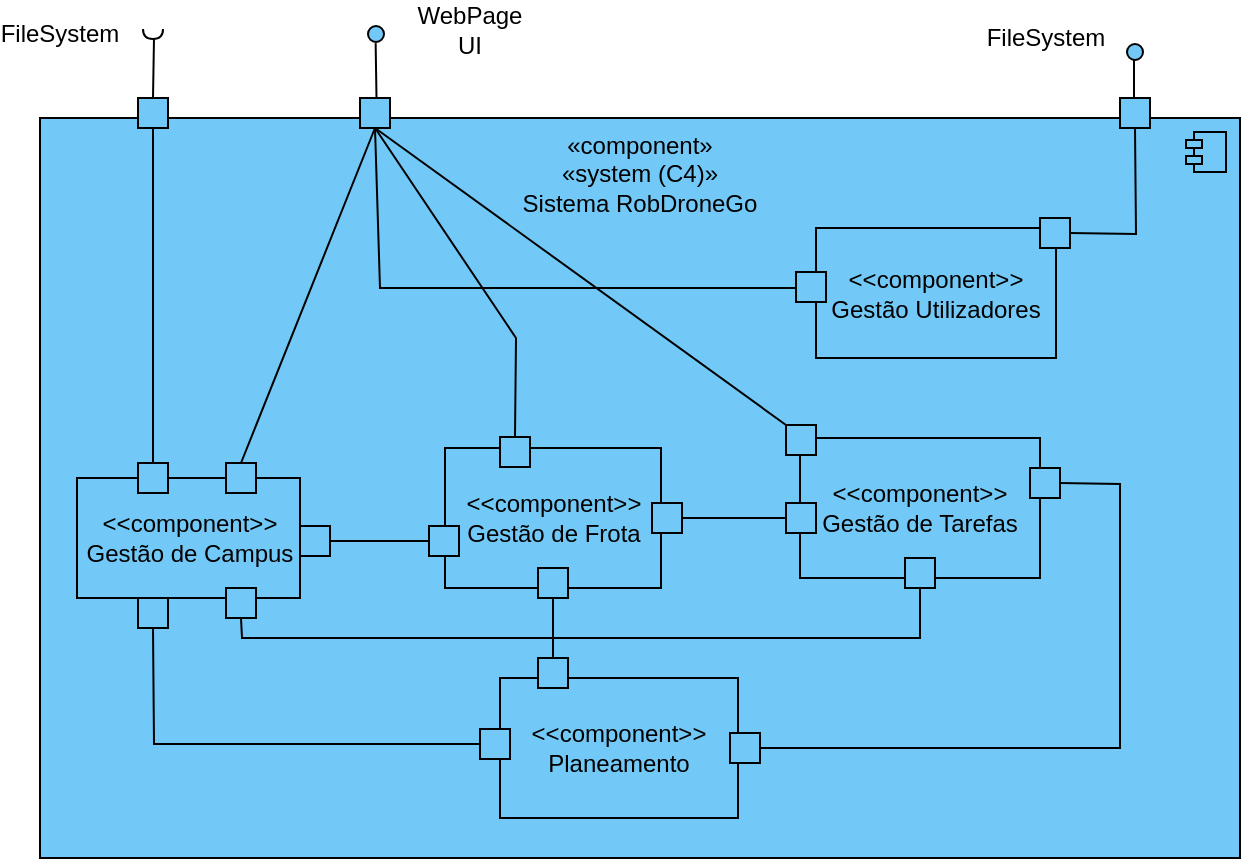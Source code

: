 <mxfile version="22.1.16" type="device">
  <diagram name="Página-1" id="GFBuUYR_xY0Dsh_GnQNt">
    <mxGraphModel dx="1235" dy="691" grid="1" gridSize="10" guides="1" tooltips="1" connect="1" arrows="1" fold="1" page="1" pageScale="1" pageWidth="827" pageHeight="1169" math="0" shadow="0">
      <root>
        <mxCell id="0" />
        <mxCell id="1" parent="0" />
        <mxCell id="U03mWY3uAoUJGh_uF6VP-34" value="«component»&lt;br&gt;«system (C4)»&lt;br&gt;Sistema RobDroneGo" style="html=1;dropTarget=0;whiteSpace=wrap;verticalAlign=top;fillColor=#72c9f7;" vertex="1" parent="1">
          <mxGeometry x="80" y="640" width="600" height="370" as="geometry" />
        </mxCell>
        <mxCell id="U03mWY3uAoUJGh_uF6VP-35" value="" style="shape=module;jettyWidth=8;jettyHeight=4;fillColor=#72c9f7;" vertex="1" parent="U03mWY3uAoUJGh_uF6VP-34">
          <mxGeometry x="1" width="20" height="20" relative="1" as="geometry">
            <mxPoint x="-27" y="7" as="offset" />
          </mxGeometry>
        </mxCell>
        <mxCell id="U03mWY3uAoUJGh_uF6VP-3" value="&lt;&lt;component&gt;&gt; Gestão de Tarefas" style="shape=umlLifeline;perimeter=lifelinePerimeter;whiteSpace=wrap;container=1;dropTarget=0;collapsible=0;recursiveResize=0;outlineConnect=0;portConstraint=eastwest;newEdgeStyle={&quot;edgeStyle&quot;:&quot;elbowEdgeStyle&quot;,&quot;elbow&quot;:&quot;vertical&quot;,&quot;curved&quot;:0,&quot;rounded&quot;:0};size=70;fillColor=#72C9F7;" vertex="1" parent="1">
          <mxGeometry x="460" y="800" width="120" height="70" as="geometry" />
        </mxCell>
        <mxCell id="U03mWY3uAoUJGh_uF6VP-4" value="&lt;&lt;component&gt;&gt; Planeamento" style="shape=umlLifeline;perimeter=lifelinePerimeter;whiteSpace=wrap;container=1;dropTarget=0;collapsible=0;recursiveResize=0;outlineConnect=0;portConstraint=eastwest;newEdgeStyle={&quot;edgeStyle&quot;:&quot;elbowEdgeStyle&quot;,&quot;elbow&quot;:&quot;vertical&quot;,&quot;curved&quot;:0,&quot;rounded&quot;:0};size=70;fillColor=#72C9F7;" vertex="1" parent="1">
          <mxGeometry x="310" y="920" width="119" height="70" as="geometry" />
        </mxCell>
        <mxCell id="U03mWY3uAoUJGh_uF6VP-5" value="&lt;&lt;component&gt;&gt; Gestão Utilizadores" style="shape=umlLifeline;perimeter=lifelinePerimeter;whiteSpace=wrap;container=1;dropTarget=0;collapsible=0;recursiveResize=0;outlineConnect=0;portConstraint=eastwest;newEdgeStyle={&quot;edgeStyle&quot;:&quot;elbowEdgeStyle&quot;,&quot;elbow&quot;:&quot;vertical&quot;,&quot;curved&quot;:0,&quot;rounded&quot;:0};size=65;fillColor=#72C9F7;" vertex="1" parent="1">
          <mxGeometry x="468" y="695" width="120" height="65" as="geometry" />
        </mxCell>
        <mxCell id="U03mWY3uAoUJGh_uF6VP-6" value="&lt;&lt;component&gt;&gt; Gestão de Campus" style="shape=umlLifeline;perimeter=lifelinePerimeter;whiteSpace=wrap;container=1;dropTarget=0;collapsible=0;recursiveResize=0;outlineConnect=0;portConstraint=eastwest;newEdgeStyle={&quot;edgeStyle&quot;:&quot;elbowEdgeStyle&quot;,&quot;elbow&quot;:&quot;vertical&quot;,&quot;curved&quot;:0,&quot;rounded&quot;:0};size=70;fillColor=#72C9F7;" vertex="1" parent="1">
          <mxGeometry x="98.5" y="820" width="111.5" height="60" as="geometry" />
        </mxCell>
        <mxCell id="U03mWY3uAoUJGh_uF6VP-9" value="" style="html=1;rounded=0;fillColor=#72C9F7;" vertex="1" parent="1">
          <mxGeometry x="240" y="630" width="15" height="15" as="geometry" />
        </mxCell>
        <mxCell id="U03mWY3uAoUJGh_uF6VP-12" value="" style="endArrow=none;html=1;rounded=0;align=center;verticalAlign=top;endFill=0;labelBackgroundColor=none;endSize=2;exitX=1;exitY=0.25;exitDx=0;exitDy=0;startFill=0;anchorPointDirection=0;bendable=0;entryX=1;entryY=0.25;entryDx=0;entryDy=0;" edge="1" parent="1">
          <mxGeometry relative="1" as="geometry">
            <mxPoint x="213" y="713.75" as="sourcePoint" />
            <mxPoint x="213" y="713.75" as="targetPoint" />
          </mxGeometry>
        </mxCell>
        <mxCell id="U03mWY3uAoUJGh_uF6VP-13" value="" style="html=1;rounded=0;fillColor=#72C9F7;" vertex="1" parent="1">
          <mxGeometry x="129" y="880" width="15" height="15" as="geometry" />
        </mxCell>
        <mxCell id="U03mWY3uAoUJGh_uF6VP-14" value="" style="html=1;rounded=0;fillColor=#72C9F7;" vertex="1" parent="1">
          <mxGeometry x="300" y="945.5" width="15" height="15" as="geometry" />
        </mxCell>
        <mxCell id="U03mWY3uAoUJGh_uF6VP-15" value="" style="html=1;rounded=0;fillColor=#72C9F7;" vertex="1" parent="1">
          <mxGeometry x="575" y="815" width="15" height="15" as="geometry" />
        </mxCell>
        <mxCell id="U03mWY3uAoUJGh_uF6VP-16" value="" style="html=1;rounded=0;fillColor=#72C9F7;" vertex="1" parent="1">
          <mxGeometry x="425" y="947.5" width="15" height="15" as="geometry" />
        </mxCell>
        <mxCell id="U03mWY3uAoUJGh_uF6VP-17" value="&lt;&lt;component&gt;&gt; Gestão de Frota" style="shape=umlLifeline;perimeter=lifelinePerimeter;whiteSpace=wrap;container=1;dropTarget=0;collapsible=0;recursiveResize=0;outlineConnect=0;portConstraint=eastwest;newEdgeStyle={&quot;edgeStyle&quot;:&quot;elbowEdgeStyle&quot;,&quot;elbow&quot;:&quot;vertical&quot;,&quot;curved&quot;:0,&quot;rounded&quot;:0};size=70;fillColor=#72C9F7;" vertex="1" parent="1">
          <mxGeometry x="282.5" y="805" width="108" height="70" as="geometry" />
        </mxCell>
        <mxCell id="U03mWY3uAoUJGh_uF6VP-18" value="" style="html=1;rounded=0;fillColor=#72C9F7;" vertex="1" parent="1">
          <mxGeometry x="274.5" y="844" width="15" height="15" as="geometry" />
        </mxCell>
        <mxCell id="U03mWY3uAoUJGh_uF6VP-19" value="" style="html=1;rounded=0;fillColor=#72C9F7;" vertex="1" parent="1">
          <mxGeometry x="210" y="844" width="15" height="15" as="geometry" />
        </mxCell>
        <mxCell id="U03mWY3uAoUJGh_uF6VP-20" value="" style="html=1;rounded=0;fillColor=#72C9F7;" vertex="1" parent="1">
          <mxGeometry x="310" y="799.5" width="15" height="15" as="geometry" />
        </mxCell>
        <mxCell id="U03mWY3uAoUJGh_uF6VP-21" value="" style="endArrow=none;html=1;rounded=0;exitX=1;exitY=0.5;exitDx=0;exitDy=0;entryX=1;entryY=0.5;entryDx=0;entryDy=0;" edge="1" parent="1" source="U03mWY3uAoUJGh_uF6VP-16" target="U03mWY3uAoUJGh_uF6VP-15">
          <mxGeometry width="50" height="50" relative="1" as="geometry">
            <mxPoint x="440" y="920" as="sourcePoint" />
            <mxPoint x="490" y="870" as="targetPoint" />
            <Array as="points">
              <mxPoint x="620" y="955" />
              <mxPoint x="620" y="823" />
            </Array>
          </mxGeometry>
        </mxCell>
        <mxCell id="U03mWY3uAoUJGh_uF6VP-22" value="" style="endArrow=none;html=1;rounded=0;exitX=0;exitY=0.5;exitDx=0;exitDy=0;entryX=0.5;entryY=1;entryDx=0;entryDy=0;" edge="1" parent="1" source="U03mWY3uAoUJGh_uF6VP-14" target="U03mWY3uAoUJGh_uF6VP-13">
          <mxGeometry width="50" height="50" relative="1" as="geometry">
            <mxPoint x="420" y="920" as="sourcePoint" />
            <mxPoint x="470" y="870" as="targetPoint" />
            <Array as="points">
              <mxPoint x="137" y="953" />
            </Array>
          </mxGeometry>
        </mxCell>
        <mxCell id="U03mWY3uAoUJGh_uF6VP-23" value="" style="endArrow=none;html=1;rounded=0;exitX=1;exitY=0.5;exitDx=0;exitDy=0;entryX=0;entryY=0.5;entryDx=0;entryDy=0;" edge="1" parent="1" source="U03mWY3uAoUJGh_uF6VP-19" target="U03mWY3uAoUJGh_uF6VP-18">
          <mxGeometry width="50" height="50" relative="1" as="geometry">
            <mxPoint x="420" y="800" as="sourcePoint" />
            <mxPoint x="470" y="750" as="targetPoint" />
          </mxGeometry>
        </mxCell>
        <mxCell id="U03mWY3uAoUJGh_uF6VP-24" value="" style="html=1;rounded=0;fillColor=#72C9F7;" vertex="1" parent="1">
          <mxGeometry x="386" y="832.5" width="15" height="15" as="geometry" />
        </mxCell>
        <mxCell id="U03mWY3uAoUJGh_uF6VP-25" value="" style="html=1;rounded=0;fillColor=#72C9F7;" vertex="1" parent="1">
          <mxGeometry x="453" y="832.5" width="15" height="15" as="geometry" />
        </mxCell>
        <mxCell id="U03mWY3uAoUJGh_uF6VP-26" value="" style="endArrow=none;html=1;rounded=0;entryX=0;entryY=0.5;entryDx=0;entryDy=0;" edge="1" parent="1" target="U03mWY3uAoUJGh_uF6VP-25">
          <mxGeometry width="50" height="50" relative="1" as="geometry">
            <mxPoint x="401" y="840" as="sourcePoint" />
            <mxPoint x="390" y="740" as="targetPoint" />
          </mxGeometry>
        </mxCell>
        <mxCell id="U03mWY3uAoUJGh_uF6VP-27" value="" style="html=1;rounded=0;fillColor=#72C9F7;" vertex="1" parent="1">
          <mxGeometry x="458" y="717" width="15" height="15" as="geometry" />
        </mxCell>
        <mxCell id="U03mWY3uAoUJGh_uF6VP-28" value="" style="html=1;rounded=0;fillColor=#72C9F7;" vertex="1" parent="1">
          <mxGeometry x="129" y="812.5" width="15" height="15" as="geometry" />
        </mxCell>
        <mxCell id="U03mWY3uAoUJGh_uF6VP-29" value="" style="endArrow=none;html=1;rounded=0;entryX=0.5;entryY=1;entryDx=0;entryDy=0;exitX=0.5;exitY=0;exitDx=0;exitDy=0;" edge="1" parent="1" source="U03mWY3uAoUJGh_uF6VP-64" target="U03mWY3uAoUJGh_uF6VP-9">
          <mxGeometry width="50" height="50" relative="1" as="geometry">
            <mxPoint x="140" y="800" as="sourcePoint" />
            <mxPoint x="460" y="600" as="targetPoint" />
          </mxGeometry>
        </mxCell>
        <mxCell id="U03mWY3uAoUJGh_uF6VP-30" value="" style="endArrow=none;html=1;rounded=0;exitX=0.5;exitY=0;exitDx=0;exitDy=0;entryX=0.5;entryY=1;entryDx=0;entryDy=0;" edge="1" parent="1" source="U03mWY3uAoUJGh_uF6VP-20" target="U03mWY3uAoUJGh_uF6VP-9">
          <mxGeometry width="50" height="50" relative="1" as="geometry">
            <mxPoint x="160" y="823" as="sourcePoint" />
            <mxPoint x="177" y="637" as="targetPoint" />
            <Array as="points">
              <mxPoint x="318" y="750" />
            </Array>
          </mxGeometry>
        </mxCell>
        <mxCell id="U03mWY3uAoUJGh_uF6VP-31" value="" style="endArrow=none;html=1;rounded=0;exitX=0;exitY=0;exitDx=0;exitDy=0;entryX=0.5;entryY=1;entryDx=0;entryDy=0;" edge="1" parent="1" source="U03mWY3uAoUJGh_uF6VP-65" target="U03mWY3uAoUJGh_uF6VP-9">
          <mxGeometry width="50" height="50" relative="1" as="geometry">
            <mxPoint x="320" y="810" as="sourcePoint" />
            <mxPoint x="177" y="637" as="targetPoint" />
          </mxGeometry>
        </mxCell>
        <mxCell id="U03mWY3uAoUJGh_uF6VP-33" value="WebPage UI" style="text;strokeColor=none;align=center;fillColor=none;html=1;verticalAlign=middle;whiteSpace=wrap;rounded=0;" vertex="1" parent="1">
          <mxGeometry x="265" y="581" width="60" height="30" as="geometry" />
        </mxCell>
        <mxCell id="U03mWY3uAoUJGh_uF6VP-36" value="" style="html=1;rounded=0;fillColor=#72C9F7;" vertex="1" parent="1">
          <mxGeometry x="129" y="630" width="15" height="15" as="geometry" />
        </mxCell>
        <mxCell id="U03mWY3uAoUJGh_uF6VP-8" value="" style="ellipse;html=1;fontSize=11;align=center;fillColor=#72C9F7;points=[];aspect=fixed;resizable=0;verticalAlign=bottom;labelPosition=center;verticalLabelPosition=top;flipH=1;" vertex="1" parent="1">
          <mxGeometry x="244" y="594" width="8" height="8" as="geometry" />
        </mxCell>
        <mxCell id="U03mWY3uAoUJGh_uF6VP-42" value="" style="endArrow=none;html=1;rounded=0;exitX=0.25;exitY=0;exitDx=0;exitDy=0;entryX=0.523;entryY=1.07;entryDx=0;entryDy=0;entryPerimeter=0;" edge="1" parent="1" target="U03mWY3uAoUJGh_uF6VP-8">
          <mxGeometry width="50" height="50" relative="1" as="geometry">
            <mxPoint x="248.25" y="630" as="sourcePoint" />
            <mxPoint x="248.5" y="600" as="targetPoint" />
          </mxGeometry>
        </mxCell>
        <mxCell id="U03mWY3uAoUJGh_uF6VP-44" value="FileSystem" style="text;strokeColor=none;align=center;fillColor=none;html=1;verticalAlign=middle;whiteSpace=wrap;rounded=0;" vertex="1" parent="1">
          <mxGeometry x="60" y="583" width="60" height="30" as="geometry" />
        </mxCell>
        <mxCell id="U03mWY3uAoUJGh_uF6VP-46" value="" style="endArrow=none;html=1;rounded=0;exitX=0.5;exitY=0;exitDx=0;exitDy=0;entryX=0.5;entryY=1;entryDx=0;entryDy=0;" edge="1" parent="1" source="U03mWY3uAoUJGh_uF6VP-28" target="U03mWY3uAoUJGh_uF6VP-36">
          <mxGeometry width="50" height="50" relative="1" as="geometry">
            <mxPoint x="200" y="680" as="sourcePoint" />
            <mxPoint x="250" y="630" as="targetPoint" />
          </mxGeometry>
        </mxCell>
        <mxCell id="U03mWY3uAoUJGh_uF6VP-49" value="" style="endArrow=none;html=1;rounded=0;exitX=0.75;exitY=0;exitDx=0;exitDy=0;" edge="1" parent="1">
          <mxGeometry width="50" height="50" relative="1" as="geometry">
            <mxPoint x="136.5" y="630" as="sourcePoint" />
            <mxPoint x="137" y="600" as="targetPoint" />
          </mxGeometry>
        </mxCell>
        <mxCell id="U03mWY3uAoUJGh_uF6VP-50" value="" style="shape=requiredInterface;html=1;fontSize=11;align=center;fillColor=none;points=[];aspect=fixed;resizable=0;verticalAlign=bottom;labelPosition=center;verticalLabelPosition=top;flipH=1;rotation=-90;" vertex="1" parent="1">
          <mxGeometry x="134" y="593" width="5" height="10" as="geometry" />
        </mxCell>
        <mxCell id="U03mWY3uAoUJGh_uF6VP-53" value="" style="endArrow=none;html=1;rounded=0;exitX=0;exitY=0.5;exitDx=0;exitDy=0;entryX=0.5;entryY=1;entryDx=0;entryDy=0;" edge="1" parent="1" target="U03mWY3uAoUJGh_uF6VP-9">
          <mxGeometry width="50" height="50" relative="1" as="geometry">
            <mxPoint x="458" y="725" as="sourcePoint" />
            <mxPoint x="337" y="645" as="targetPoint" />
            <Array as="points">
              <mxPoint x="250" y="725" />
            </Array>
          </mxGeometry>
        </mxCell>
        <mxCell id="U03mWY3uAoUJGh_uF6VP-57" value="" style="html=1;rounded=0;fillColor=#72C9F7;" vertex="1" parent="1">
          <mxGeometry x="620" y="630" width="15" height="15" as="geometry" />
        </mxCell>
        <mxCell id="U03mWY3uAoUJGh_uF6VP-58" value="" style="endArrow=none;html=1;rounded=0;exitX=0.25;exitY=0;exitDx=0;exitDy=0;" edge="1" parent="1">
          <mxGeometry width="50" height="50" relative="1" as="geometry">
            <mxPoint x="627" y="630" as="sourcePoint" />
            <mxPoint x="627" y="609" as="targetPoint" />
          </mxGeometry>
        </mxCell>
        <mxCell id="U03mWY3uAoUJGh_uF6VP-47" value="" style="ellipse;html=1;fontSize=11;align=center;fillColor=#72C9F7;points=[];aspect=fixed;resizable=0;verticalAlign=bottom;labelPosition=center;verticalLabelPosition=top;flipH=1;" vertex="1" parent="1">
          <mxGeometry x="623.5" y="603" width="8" height="8" as="geometry" />
        </mxCell>
        <mxCell id="U03mWY3uAoUJGh_uF6VP-59" value="" style="html=1;rounded=0;fillColor=#72C9F7;" vertex="1" parent="1">
          <mxGeometry x="580" y="690" width="15" height="15" as="geometry" />
        </mxCell>
        <mxCell id="U03mWY3uAoUJGh_uF6VP-61" value="" style="endArrow=none;html=1;rounded=0;entryX=0.5;entryY=1;entryDx=0;entryDy=0;exitX=1;exitY=0.5;exitDx=0;exitDy=0;" edge="1" parent="1" source="U03mWY3uAoUJGh_uF6VP-59" target="U03mWY3uAoUJGh_uF6VP-57">
          <mxGeometry width="50" height="50" relative="1" as="geometry">
            <mxPoint x="380" y="790" as="sourcePoint" />
            <mxPoint x="430" y="740" as="targetPoint" />
            <Array as="points">
              <mxPoint x="628" y="698" />
            </Array>
          </mxGeometry>
        </mxCell>
        <mxCell id="U03mWY3uAoUJGh_uF6VP-62" value="FileSystem" style="text;strokeColor=none;align=center;fillColor=none;html=1;verticalAlign=middle;whiteSpace=wrap;rounded=0;" vertex="1" parent="1">
          <mxGeometry x="552.5" y="585" width="60" height="30" as="geometry" />
        </mxCell>
        <mxCell id="U03mWY3uAoUJGh_uF6VP-64" value="" style="html=1;rounded=0;fillColor=#72C9F7;" vertex="1" parent="1">
          <mxGeometry x="173" y="812.5" width="15" height="15" as="geometry" />
        </mxCell>
        <mxCell id="U03mWY3uAoUJGh_uF6VP-65" value="" style="html=1;rounded=0;fillColor=#72C9F7;" vertex="1" parent="1">
          <mxGeometry x="453" y="793.5" width="15" height="15" as="geometry" />
        </mxCell>
        <mxCell id="U03mWY3uAoUJGh_uF6VP-66" value="" style="endArrow=none;html=1;rounded=0;exitX=0.5;exitY=0;exitDx=0;exitDy=0;entryX=0.5;entryY=1;entryDx=0;entryDy=0;" edge="1" parent="1" source="U03mWY3uAoUJGh_uF6VP-68" target="U03mWY3uAoUJGh_uF6VP-67">
          <mxGeometry width="50" height="50" relative="1" as="geometry">
            <mxPoint x="280" y="840" as="sourcePoint" />
            <mxPoint x="330" y="790" as="targetPoint" />
          </mxGeometry>
        </mxCell>
        <mxCell id="U03mWY3uAoUJGh_uF6VP-67" value="" style="html=1;rounded=0;fillColor=#72C9F7;" vertex="1" parent="1">
          <mxGeometry x="329" y="865" width="15" height="15" as="geometry" />
        </mxCell>
        <mxCell id="U03mWY3uAoUJGh_uF6VP-68" value="" style="html=1;rounded=0;fillColor=#72C9F7;" vertex="1" parent="1">
          <mxGeometry x="329" y="910" width="15" height="15" as="geometry" />
        </mxCell>
        <mxCell id="U03mWY3uAoUJGh_uF6VP-70" value="" style="html=1;rounded=0;fillColor=#72C9F7;" vertex="1" parent="1">
          <mxGeometry x="173" y="875" width="15" height="15" as="geometry" />
        </mxCell>
        <mxCell id="U03mWY3uAoUJGh_uF6VP-71" value="" style="endArrow=none;html=1;rounded=0;exitX=0.5;exitY=1;exitDx=0;exitDy=0;entryX=0.5;entryY=1;entryDx=0;entryDy=0;" edge="1" parent="1" source="U03mWY3uAoUJGh_uF6VP-70" target="U03mWY3uAoUJGh_uF6VP-73">
          <mxGeometry width="50" height="50" relative="1" as="geometry">
            <mxPoint x="280" y="800" as="sourcePoint" />
            <mxPoint x="306.5" y="881" as="targetPoint" />
            <Array as="points">
              <mxPoint x="181" y="900" />
              <mxPoint x="520" y="900" />
            </Array>
          </mxGeometry>
        </mxCell>
        <mxCell id="U03mWY3uAoUJGh_uF6VP-73" value="" style="html=1;rounded=0;fillColor=#72C9F7;" vertex="1" parent="1">
          <mxGeometry x="512.5" y="860" width="15" height="15" as="geometry" />
        </mxCell>
      </root>
    </mxGraphModel>
  </diagram>
</mxfile>
